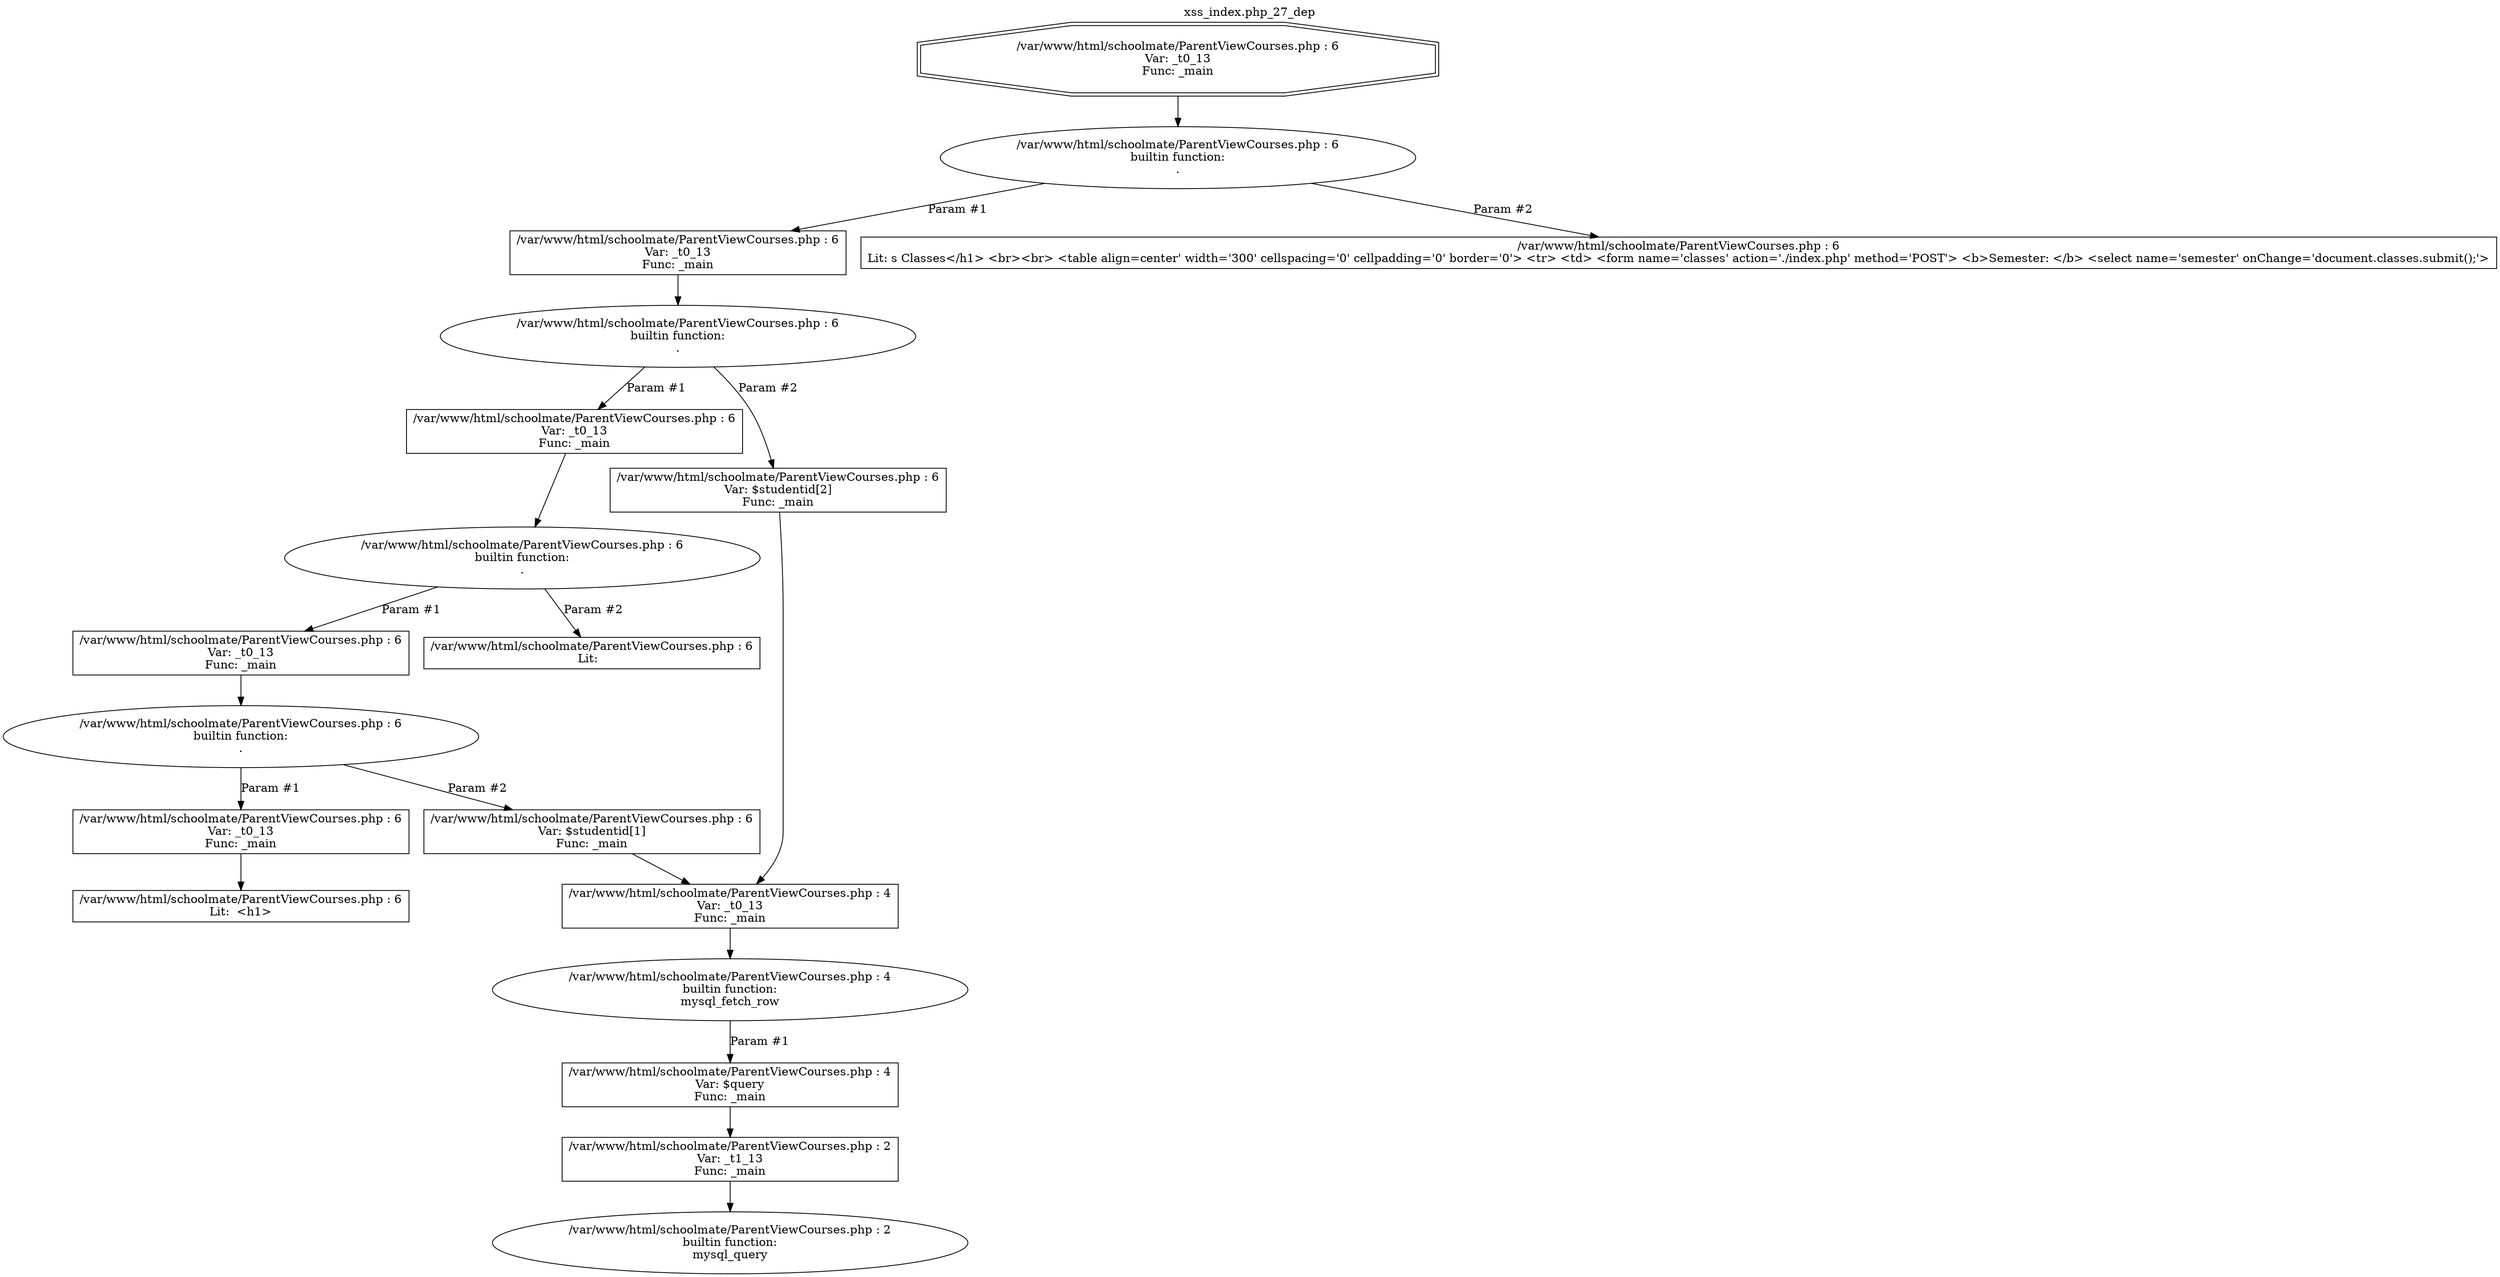 digraph cfg {
  label="xss_index.php_27_dep";
  labelloc=t;
  n1 [shape=doubleoctagon, label="/var/www/html/schoolmate/ParentViewCourses.php : 6\nVar: _t0_13\nFunc: _main\n"];
  n2 [shape=ellipse, label="/var/www/html/schoolmate/ParentViewCourses.php : 6\nbuiltin function:\n.\n"];
  n3 [shape=box, label="/var/www/html/schoolmate/ParentViewCourses.php : 6\nVar: _t0_13\nFunc: _main\n"];
  n4 [shape=ellipse, label="/var/www/html/schoolmate/ParentViewCourses.php : 6\nbuiltin function:\n.\n"];
  n5 [shape=box, label="/var/www/html/schoolmate/ParentViewCourses.php : 6\nVar: _t0_13\nFunc: _main\n"];
  n6 [shape=ellipse, label="/var/www/html/schoolmate/ParentViewCourses.php : 6\nbuiltin function:\n.\n"];
  n7 [shape=box, label="/var/www/html/schoolmate/ParentViewCourses.php : 6\nVar: _t0_13\nFunc: _main\n"];
  n8 [shape=ellipse, label="/var/www/html/schoolmate/ParentViewCourses.php : 6\nbuiltin function:\n.\n"];
  n9 [shape=box, label="/var/www/html/schoolmate/ParentViewCourses.php : 6\nVar: _t0_13\nFunc: _main\n"];
  n10 [shape=box, label="/var/www/html/schoolmate/ParentViewCourses.php : 6\nLit:  <h1>\n"];
  n11 [shape=box, label="/var/www/html/schoolmate/ParentViewCourses.php : 6\nVar: $studentid[1]\nFunc: _main\n"];
  n12 [shape=box, label="/var/www/html/schoolmate/ParentViewCourses.php : 4\nVar: _t0_13\nFunc: _main\n"];
  n13 [shape=ellipse, label="/var/www/html/schoolmate/ParentViewCourses.php : 4\nbuiltin function:\nmysql_fetch_row\n"];
  n14 [shape=box, label="/var/www/html/schoolmate/ParentViewCourses.php : 4\nVar: $query\nFunc: _main\n"];
  n15 [shape=box, label="/var/www/html/schoolmate/ParentViewCourses.php : 2\nVar: _t1_13\nFunc: _main\n"];
  n16 [shape=ellipse, label="/var/www/html/schoolmate/ParentViewCourses.php : 2\nbuiltin function:\nmysql_query\n"];
  n17 [shape=box, label="/var/www/html/schoolmate/ParentViewCourses.php : 6\nLit:  \n"];
  n18 [shape=box, label="/var/www/html/schoolmate/ParentViewCourses.php : 6\nVar: $studentid[2]\nFunc: _main\n"];
  n19 [shape=box, label="/var/www/html/schoolmate/ParentViewCourses.php : 6\nLit: s Classes</h1> <br><br> <table align=center' width='300' cellspacing='0' cellpadding='0' border='0'> <tr> <td> <form name='classes' action='./index.php' method='POST'> <b>Semester: </b> <select name='semester' onChange='document.classes.submit();'>\n"];
  n1 -> n2;
  n3 -> n4;
  n5 -> n6;
  n7 -> n8;
  n9 -> n10;
  n8 -> n9[label="Param #1"];
  n8 -> n11[label="Param #2"];
  n12 -> n13;
  n15 -> n16;
  n14 -> n15;
  n13 -> n14[label="Param #1"];
  n11 -> n12;
  n6 -> n7[label="Param #1"];
  n6 -> n17[label="Param #2"];
  n4 -> n5[label="Param #1"];
  n4 -> n18[label="Param #2"];
  n18 -> n12;
  n2 -> n3[label="Param #1"];
  n2 -> n19[label="Param #2"];
}
